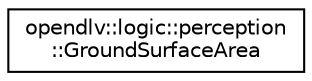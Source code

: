 digraph "Graphical Class Hierarchy"
{
 // LATEX_PDF_SIZE
  edge [fontname="Helvetica",fontsize="10",labelfontname="Helvetica",labelfontsize="10"];
  node [fontname="Helvetica",fontsize="10",shape=record];
  rankdir="LR";
  Node0 [label="opendlv::logic::perception\l::GroundSurfaceArea",height=0.2,width=0.4,color="black", fillcolor="white", style="filled",URL="$classopendlv_1_1logic_1_1perception_1_1GroundSurfaceArea.html",tooltip=" "];
}
